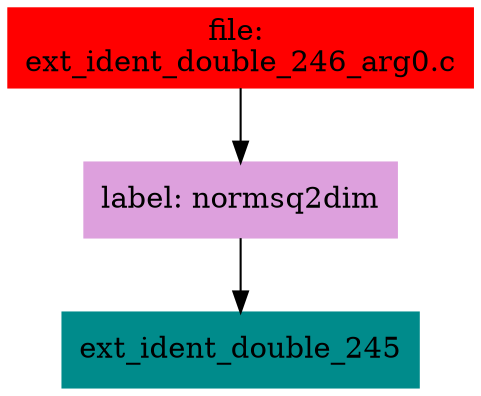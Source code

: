 digraph G {
node [shape=box]

0 [label="file: 
ext_ident_double_246_arg0.c",color=red, style=filled]
1 [label="label: normsq2dim",color=plum, style=filled]
0 -> 1
2 [label="ext_ident_double_245",color=cyan4, style=filled]
1 -> 2


}

